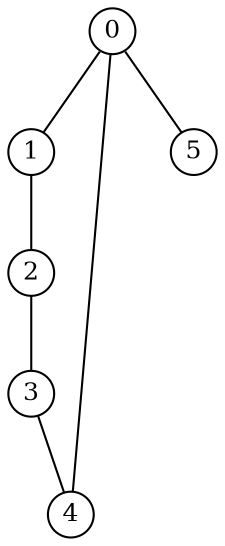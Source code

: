 graph {
overlap = false;
splines = false;
sep=.3;
node[margin=0, fontsize=12, shape=circle, height=.3, width=.3];
0 -- 1 [id="0"];
0 -- 4 [id="0"];
0 -- 5 [id="0"];
1 -- 2 [id="0"];
2 -- 3 [id="0"];
3 -- 4 [id="0"];
}

